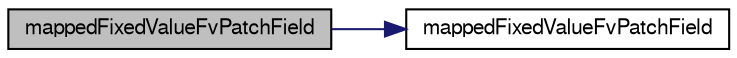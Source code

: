 digraph "mappedFixedValueFvPatchField"
{
  bgcolor="transparent";
  edge [fontname="FreeSans",fontsize="10",labelfontname="FreeSans",labelfontsize="10"];
  node [fontname="FreeSans",fontsize="10",shape=record];
  rankdir="LR";
  Node10 [label="mappedFixedValueFvPatchField",height=0.2,width=0.4,color="black", fillcolor="grey75", style="filled", fontcolor="black"];
  Node10 -> Node11 [color="midnightblue",fontsize="10",style="solid",fontname="FreeSans"];
  Node11 [label="mappedFixedValueFvPatchField",height=0.2,width=0.4,color="black",URL="$a22174.html#aac902eccc2442736fe4afc1e0474d1e2",tooltip="Construct from patch and internal field. "];
}
